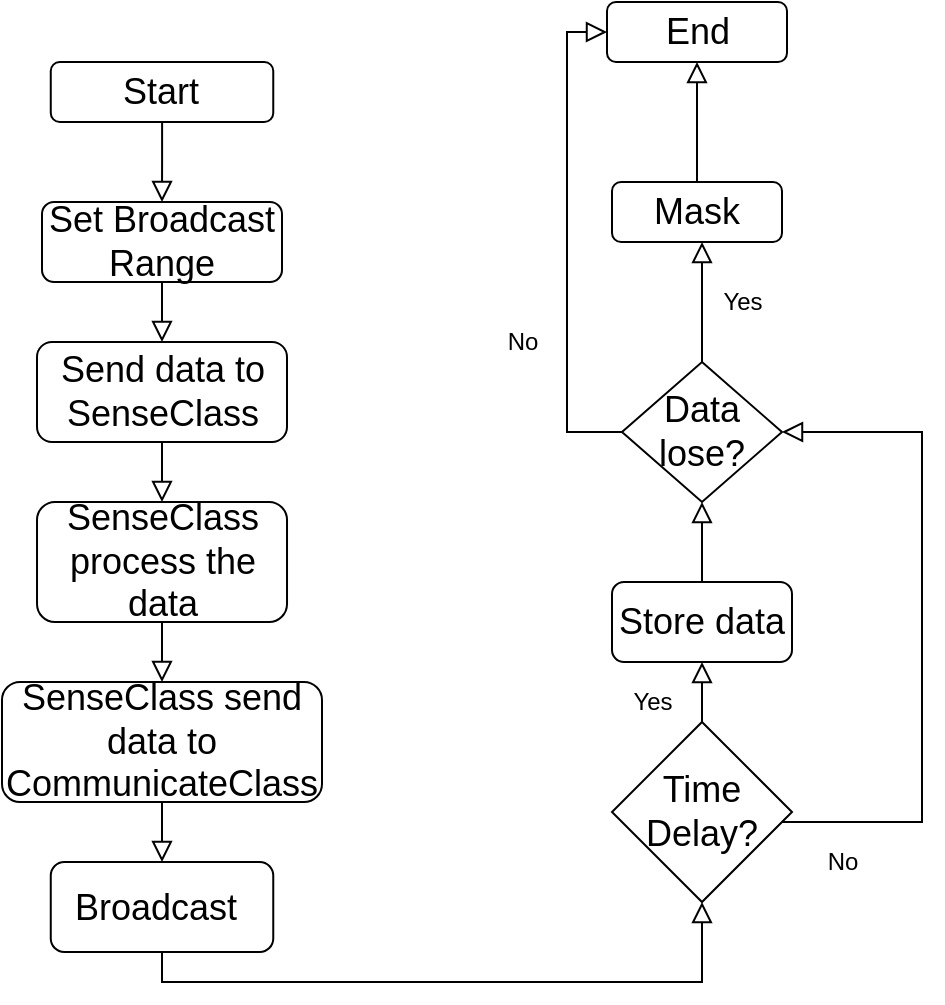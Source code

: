 <mxfile version="16.6.1" type="github">
  <diagram id="C5RBs43oDa-KdzZeNtuy" name="Page-1">
    <mxGraphModel dx="996" dy="648" grid="1" gridSize="10" guides="1" tooltips="1" connect="1" arrows="1" fold="1" page="1" pageScale="1" pageWidth="827" pageHeight="1169" math="0" shadow="0">
      <root>
        <mxCell id="WIyWlLk6GJQsqaUBKTNV-0" />
        <mxCell id="WIyWlLk6GJQsqaUBKTNV-1" parent="WIyWlLk6GJQsqaUBKTNV-0" />
        <mxCell id="WIyWlLk6GJQsqaUBKTNV-2" value="" style="rounded=0;html=1;jettySize=auto;orthogonalLoop=1;fontSize=11;endArrow=block;endFill=0;endSize=8;strokeWidth=1;shadow=0;labelBackgroundColor=none;edgeStyle=orthogonalEdgeStyle;" parent="WIyWlLk6GJQsqaUBKTNV-1" source="WIyWlLk6GJQsqaUBKTNV-3" target="uDzzyUSEisJmiHCpfpal-0" edge="1">
          <mxGeometry relative="1" as="geometry">
            <mxPoint x="220" y="170" as="targetPoint" />
          </mxGeometry>
        </mxCell>
        <mxCell id="WIyWlLk6GJQsqaUBKTNV-3" value="&lt;font style=&quot;font-size: 18px&quot;&gt;Start&lt;/font&gt;" style="rounded=1;whiteSpace=wrap;html=1;fontSize=12;glass=0;strokeWidth=1;shadow=0;" parent="WIyWlLk6GJQsqaUBKTNV-1" vertex="1">
          <mxGeometry x="164.38" y="100" width="111.25" height="30" as="geometry" />
        </mxCell>
        <mxCell id="uDzzyUSEisJmiHCpfpal-2" style="edgeStyle=orthogonalEdgeStyle;rounded=0;orthogonalLoop=1;jettySize=auto;html=1;endArrow=block;endFill=0;endSize=8;" parent="WIyWlLk6GJQsqaUBKTNV-1" source="uDzzyUSEisJmiHCpfpal-0" target="uDzzyUSEisJmiHCpfpal-3" edge="1">
          <mxGeometry relative="1" as="geometry">
            <mxPoint x="220" y="260" as="targetPoint" />
          </mxGeometry>
        </mxCell>
        <mxCell id="uDzzyUSEisJmiHCpfpal-0" value="&lt;font style=&quot;font-size: 18px&quot;&gt;Set Broadcast Range&lt;/font&gt;" style="rounded=1;whiteSpace=wrap;html=1;" parent="WIyWlLk6GJQsqaUBKTNV-1" vertex="1">
          <mxGeometry x="160" y="170" width="120" height="40" as="geometry" />
        </mxCell>
        <mxCell id="uDzzyUSEisJmiHCpfpal-4" style="edgeStyle=orthogonalEdgeStyle;rounded=0;orthogonalLoop=1;jettySize=auto;html=1;endArrow=block;endFill=0;endSize=8;" parent="WIyWlLk6GJQsqaUBKTNV-1" source="uDzzyUSEisJmiHCpfpal-3" target="uDzzyUSEisJmiHCpfpal-5" edge="1">
          <mxGeometry relative="1" as="geometry">
            <mxPoint x="220" y="330" as="targetPoint" />
          </mxGeometry>
        </mxCell>
        <mxCell id="uDzzyUSEisJmiHCpfpal-3" value="&lt;font style=&quot;font-size: 18px&quot;&gt;Send data to SenseClass&lt;/font&gt;" style="rounded=1;whiteSpace=wrap;html=1;" parent="WIyWlLk6GJQsqaUBKTNV-1" vertex="1">
          <mxGeometry x="157.5" y="240" width="125" height="50" as="geometry" />
        </mxCell>
        <mxCell id="uDzzyUSEisJmiHCpfpal-6" style="edgeStyle=orthogonalEdgeStyle;rounded=0;orthogonalLoop=1;jettySize=auto;html=1;endArrow=block;endFill=0;endSize=8;entryX=0.5;entryY=0;entryDx=0;entryDy=0;" parent="WIyWlLk6GJQsqaUBKTNV-1" source="uDzzyUSEisJmiHCpfpal-5" target="uDzzyUSEisJmiHCpfpal-7" edge="1">
          <mxGeometry relative="1" as="geometry">
            <mxPoint x="220" y="410" as="targetPoint" />
          </mxGeometry>
        </mxCell>
        <mxCell id="uDzzyUSEisJmiHCpfpal-5" value="&lt;font style=&quot;font-size: 18px&quot;&gt;SenseClass process the data&lt;/font&gt;" style="rounded=1;whiteSpace=wrap;html=1;" parent="WIyWlLk6GJQsqaUBKTNV-1" vertex="1">
          <mxGeometry x="157.51" y="320" width="125" height="60" as="geometry" />
        </mxCell>
        <mxCell id="uDzzyUSEisJmiHCpfpal-8" style="edgeStyle=orthogonalEdgeStyle;rounded=0;orthogonalLoop=1;jettySize=auto;html=1;endArrow=block;endFill=0;endSize=8;entryX=0.5;entryY=0;entryDx=0;entryDy=0;" parent="WIyWlLk6GJQsqaUBKTNV-1" source="uDzzyUSEisJmiHCpfpal-7" target="uDzzyUSEisJmiHCpfpal-9" edge="1">
          <mxGeometry relative="1" as="geometry">
            <mxPoint x="220" y="500" as="targetPoint" />
          </mxGeometry>
        </mxCell>
        <mxCell id="uDzzyUSEisJmiHCpfpal-7" value="&lt;font style=&quot;font-size: 18px&quot;&gt;SenseClass send data to CommunicateClass&lt;/font&gt;" style="rounded=1;whiteSpace=wrap;html=1;" parent="WIyWlLk6GJQsqaUBKTNV-1" vertex="1">
          <mxGeometry x="140" y="410" width="160" height="60" as="geometry" />
        </mxCell>
        <mxCell id="uDzzyUSEisJmiHCpfpal-10" style="edgeStyle=orthogonalEdgeStyle;rounded=0;orthogonalLoop=1;jettySize=auto;html=1;exitX=0.5;exitY=1;exitDx=0;exitDy=0;endArrow=block;endFill=0;endSize=8;entryX=0.5;entryY=1;entryDx=0;entryDy=0;" parent="WIyWlLk6GJQsqaUBKTNV-1" source="uDzzyUSEisJmiHCpfpal-9" edge="1">
          <mxGeometry relative="1" as="geometry">
            <mxPoint x="490" y="520" as="targetPoint" />
            <Array as="points">
              <mxPoint x="220" y="560" />
              <mxPoint x="490" y="560" />
            </Array>
          </mxGeometry>
        </mxCell>
        <mxCell id="uDzzyUSEisJmiHCpfpal-9" value="&lt;font style=&quot;font-size: 18px&quot;&gt;Broadcast&amp;nbsp;&lt;/font&gt;" style="rounded=1;whiteSpace=wrap;html=1;" parent="WIyWlLk6GJQsqaUBKTNV-1" vertex="1">
          <mxGeometry x="164.38" y="500" width="111.25" height="45" as="geometry" />
        </mxCell>
        <mxCell id="uDzzyUSEisJmiHCpfpal-14" style="edgeStyle=orthogonalEdgeStyle;rounded=0;orthogonalLoop=1;jettySize=auto;html=1;endArrow=block;endFill=0;endSize=8;" parent="WIyWlLk6GJQsqaUBKTNV-1" source="uDzzyUSEisJmiHCpfpal-13" edge="1">
          <mxGeometry relative="1" as="geometry">
            <mxPoint x="490" y="400" as="targetPoint" />
            <Array as="points">
              <mxPoint x="490" y="400" />
              <mxPoint x="490" y="400" />
            </Array>
          </mxGeometry>
        </mxCell>
        <mxCell id="uDzzyUSEisJmiHCpfpal-17" style="edgeStyle=orthogonalEdgeStyle;rounded=0;orthogonalLoop=1;jettySize=auto;html=1;endArrow=block;endFill=0;endSize=8;entryX=1;entryY=0.5;entryDx=0;entryDy=0;" parent="WIyWlLk6GJQsqaUBKTNV-1" source="uDzzyUSEisJmiHCpfpal-13" target="uDzzyUSEisJmiHCpfpal-20" edge="1">
          <mxGeometry relative="1" as="geometry">
            <mxPoint x="590" y="480" as="targetPoint" />
            <Array as="points">
              <mxPoint x="600" y="480" />
              <mxPoint x="600" y="285" />
            </Array>
          </mxGeometry>
        </mxCell>
        <mxCell id="uDzzyUSEisJmiHCpfpal-13" value="&lt;font style=&quot;font-size: 18px&quot;&gt;Time Delay?&lt;/font&gt;" style="rhombus;whiteSpace=wrap;html=1;" parent="WIyWlLk6GJQsqaUBKTNV-1" vertex="1">
          <mxGeometry x="445" y="430" width="90" height="90" as="geometry" />
        </mxCell>
        <mxCell id="uDzzyUSEisJmiHCpfpal-15" value="Yes" style="text;html=1;align=center;verticalAlign=middle;resizable=0;points=[];autosize=1;strokeColor=none;fillColor=none;" parent="WIyWlLk6GJQsqaUBKTNV-1" vertex="1">
          <mxGeometry x="450" y="410" width="30" height="20" as="geometry" />
        </mxCell>
        <mxCell id="uDzzyUSEisJmiHCpfpal-19" style="edgeStyle=orthogonalEdgeStyle;rounded=0;orthogonalLoop=1;jettySize=auto;html=1;exitX=0.5;exitY=0;exitDx=0;exitDy=0;endArrow=block;endFill=0;endSize=8;" parent="WIyWlLk6GJQsqaUBKTNV-1" source="uDzzyUSEisJmiHCpfpal-16" edge="1">
          <mxGeometry relative="1" as="geometry">
            <mxPoint x="490" y="320" as="targetPoint" />
          </mxGeometry>
        </mxCell>
        <mxCell id="uDzzyUSEisJmiHCpfpal-16" value="&lt;font style=&quot;font-size: 18px&quot;&gt;Store data&lt;/font&gt;" style="rounded=1;whiteSpace=wrap;html=1;" parent="WIyWlLk6GJQsqaUBKTNV-1" vertex="1">
          <mxGeometry x="445" y="360" width="90" height="40" as="geometry" />
        </mxCell>
        <mxCell id="uDzzyUSEisJmiHCpfpal-18" value="No" style="text;html=1;align=center;verticalAlign=middle;resizable=0;points=[];autosize=1;strokeColor=none;fillColor=none;" parent="WIyWlLk6GJQsqaUBKTNV-1" vertex="1">
          <mxGeometry x="545" y="490" width="30" height="20" as="geometry" />
        </mxCell>
        <mxCell id="uDzzyUSEisJmiHCpfpal-21" style="edgeStyle=orthogonalEdgeStyle;rounded=0;orthogonalLoop=1;jettySize=auto;html=1;exitX=0;exitY=0.5;exitDx=0;exitDy=0;endArrow=block;endFill=0;endSize=8;entryX=0;entryY=0.5;entryDx=0;entryDy=0;" parent="WIyWlLk6GJQsqaUBKTNV-1" source="uDzzyUSEisJmiHCpfpal-20" target="uDzzyUSEisJmiHCpfpal-27" edge="1">
          <mxGeometry relative="1" as="geometry">
            <mxPoint x="430" y="100" as="targetPoint" />
          </mxGeometry>
        </mxCell>
        <mxCell id="uDzzyUSEisJmiHCpfpal-23" style="edgeStyle=orthogonalEdgeStyle;rounded=0;orthogonalLoop=1;jettySize=auto;html=1;exitX=0.5;exitY=0;exitDx=0;exitDy=0;endArrow=block;endFill=0;endSize=8;" parent="WIyWlLk6GJQsqaUBKTNV-1" source="uDzzyUSEisJmiHCpfpal-20" edge="1">
          <mxGeometry relative="1" as="geometry">
            <mxPoint x="490" y="190" as="targetPoint" />
            <Array as="points">
              <mxPoint x="490" y="190" />
              <mxPoint x="490" y="190" />
            </Array>
          </mxGeometry>
        </mxCell>
        <mxCell id="uDzzyUSEisJmiHCpfpal-20" value="&lt;font style=&quot;font-size: 18px&quot;&gt;Data lose?&lt;/font&gt;" style="rhombus;whiteSpace=wrap;html=1;" parent="WIyWlLk6GJQsqaUBKTNV-1" vertex="1">
          <mxGeometry x="450" y="250" width="80" height="70" as="geometry" />
        </mxCell>
        <mxCell id="uDzzyUSEisJmiHCpfpal-22" value="No" style="text;html=1;align=center;verticalAlign=middle;resizable=0;points=[];autosize=1;strokeColor=none;fillColor=none;" parent="WIyWlLk6GJQsqaUBKTNV-1" vertex="1">
          <mxGeometry x="385" y="230" width="30" height="20" as="geometry" />
        </mxCell>
        <mxCell id="uDzzyUSEisJmiHCpfpal-24" value="Yes" style="text;html=1;align=center;verticalAlign=middle;resizable=0;points=[];autosize=1;strokeColor=none;fillColor=none;" parent="WIyWlLk6GJQsqaUBKTNV-1" vertex="1">
          <mxGeometry x="495" y="210" width="30" height="20" as="geometry" />
        </mxCell>
        <mxCell id="uDzzyUSEisJmiHCpfpal-26" style="edgeStyle=orthogonalEdgeStyle;rounded=0;orthogonalLoop=1;jettySize=auto;html=1;endArrow=block;endFill=0;endSize=8;entryX=0.5;entryY=1;entryDx=0;entryDy=0;" parent="WIyWlLk6GJQsqaUBKTNV-1" source="uDzzyUSEisJmiHCpfpal-25" target="uDzzyUSEisJmiHCpfpal-27" edge="1">
          <mxGeometry relative="1" as="geometry">
            <mxPoint x="490" y="100" as="targetPoint" />
          </mxGeometry>
        </mxCell>
        <mxCell id="uDzzyUSEisJmiHCpfpal-25" value="&lt;font style=&quot;font-size: 18px&quot;&gt;Mask&lt;/font&gt;" style="rounded=1;whiteSpace=wrap;html=1;" parent="WIyWlLk6GJQsqaUBKTNV-1" vertex="1">
          <mxGeometry x="445" y="160" width="85" height="30" as="geometry" />
        </mxCell>
        <mxCell id="uDzzyUSEisJmiHCpfpal-27" value="&lt;font style=&quot;font-size: 18px&quot;&gt;End&lt;/font&gt;" style="rounded=1;whiteSpace=wrap;html=1;" parent="WIyWlLk6GJQsqaUBKTNV-1" vertex="1">
          <mxGeometry x="442.5" y="70" width="90" height="30" as="geometry" />
        </mxCell>
      </root>
    </mxGraphModel>
  </diagram>
</mxfile>
